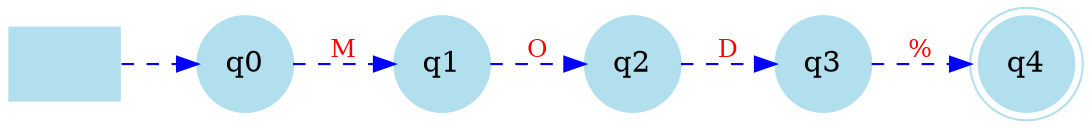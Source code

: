 digraph "automathon/Aritméticos/automata_5_token" {
	graph [rankdir=LR]
	node [color=lightblue2 shape=circle style=filled]
	edge [color=blue fontcolor=red fontsize=12 style=dashed]
	"" [label="" shape=plaintext]
	q4 [label=q4 shape=doublecircle]
	q2 [label=q2 shape=circle]
	q1 [label=q1 shape=circle]
	q0 [label=q0 shape=circle]
	q3 [label=q3 shape=circle]
	"" -> q0 [label=""]
	q0 -> q1 [label=M]
	q1 -> q2 [label=O]
	q2 -> q3 [label=D]
	q3 -> q4 [label="%"]
}
